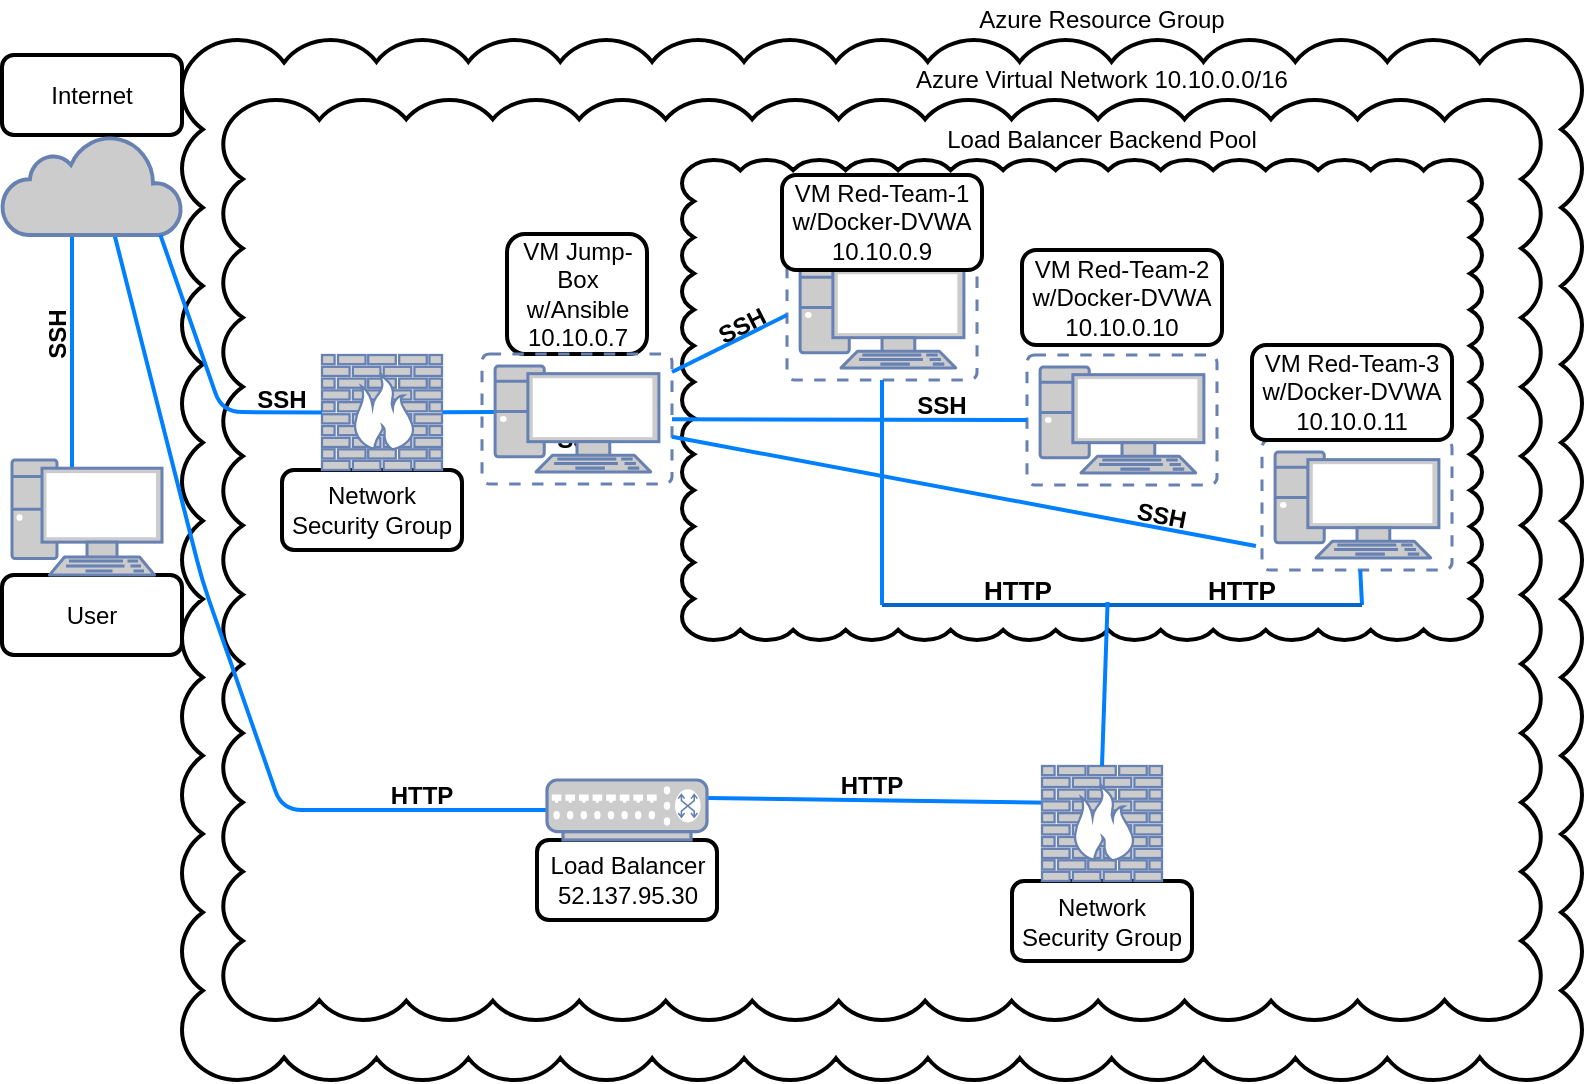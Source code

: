 <mxfile version="13.6.9" type="google"><diagram id="mIr9DPWHpk1iibz6zxN8" name="Page-1"><mxGraphModel dx="868" dy="401" grid="1" gridSize="10" guides="1" tooltips="1" connect="1" arrows="1" fold="1" page="1" pageScale="1" pageWidth="850" pageHeight="1100" math="0" shadow="0"><root><mxCell id="0"/><mxCell id="1" parent="0"/><mxCell id="O-5BoLUDxGOUqFlFTs9v-54" value="" style="whiteSpace=wrap;html=1;shape=mxgraph.basic.cloud_rect;strokeWidth=2;" vertex="1" parent="1"><mxGeometry x="100" y="40" width="700" height="520" as="geometry"/></mxCell><mxCell id="O-5BoLUDxGOUqFlFTs9v-26" value="" style="whiteSpace=wrap;html=1;shape=mxgraph.basic.cloud_rect;strokeWidth=2;" vertex="1" parent="1"><mxGeometry x="120.63" y="70" width="658.75" height="460" as="geometry"/></mxCell><mxCell id="O-5BoLUDxGOUqFlFTs9v-31" value="" style="whiteSpace=wrap;html=1;shape=mxgraph.basic.cloud_rect;strokeWidth=2;" vertex="1" parent="1"><mxGeometry x="350" y="100" width="400" height="240" as="geometry"/></mxCell><mxCell id="O-5BoLUDxGOUqFlFTs9v-34" value="VM Red-Team-2 w/Docker-DVWA 10.10.0.10" style="rounded=1;whiteSpace=wrap;html=1;strokeWidth=2;" vertex="1" parent="1"><mxGeometry x="520" y="145" width="100" height="47.5" as="geometry"/></mxCell><mxCell id="O-5BoLUDxGOUqFlFTs9v-35" value="Network Security Group" style="rounded=1;whiteSpace=wrap;html=1;strokeWidth=2;" vertex="1" parent="1"><mxGeometry x="150" y="255" width="90" height="40" as="geometry"/></mxCell><mxCell id="O-5BoLUDxGOUqFlFTs9v-36" value="VM Jump-Box w/Ansible 10.10.0.7" style="rounded=1;html=1;strokeWidth=2;whiteSpace=wrap;" vertex="1" parent="1"><mxGeometry x="262.5" y="137" width="70" height="60" as="geometry"/></mxCell><mxCell id="O-5BoLUDxGOUqFlFTs9v-39" value="Internet" style="rounded=1;whiteSpace=wrap;html=1;strokeWidth=2;" vertex="1" parent="1"><mxGeometry x="10" y="47.5" width="90" height="40" as="geometry"/></mxCell><mxCell id="O-5BoLUDxGOUqFlFTs9v-40" value="User" style="rounded=1;whiteSpace=wrap;html=1;strokeWidth=2;" vertex="1" parent="1"><mxGeometry x="10" y="307.5" width="90" height="40" as="geometry"/></mxCell><mxCell id="O-5BoLUDxGOUqFlFTs9v-41" value="" style="endArrow=none;html=1;entryX=0.5;entryY=1;entryDx=0;entryDy=0;entryPerimeter=0;strokeColor=#007FFF;strokeWidth=2;" edge="1" parent="1"><mxGeometry width="50" height="50" relative="1" as="geometry"><mxPoint x="45" y="260" as="sourcePoint"/><mxPoint x="45" y="132.5" as="targetPoint"/></mxGeometry></mxCell><mxCell id="O-5BoLUDxGOUqFlFTs9v-43" value="" style="endArrow=none;html=1;strokeColor=#007FFF;strokeWidth=2;entryX=0.074;entryY=0.446;entryDx=0;entryDy=0;entryPerimeter=0;" edge="1" parent="1" source="O-5BoLUDxGOUqFlFTs9v-81" target="O-5BoLUDxGOUqFlFTs9v-82"><mxGeometry width="50" height="50" relative="1" as="geometry"><mxPoint x="230" y="185" as="sourcePoint"/><mxPoint x="330.5" y="187.1" as="targetPoint"/><Array as="points"/></mxGeometry></mxCell><mxCell id="O-5BoLUDxGOUqFlFTs9v-45" value="Load Balancer 52.137.95.30" style="rounded=1;whiteSpace=wrap;html=1;strokeWidth=2;" vertex="1" parent="1"><mxGeometry x="277.5" y="440" width="90" height="40" as="geometry"/></mxCell><mxCell id="O-5BoLUDxGOUqFlFTs9v-46" value="Network Security Group" style="rounded=1;whiteSpace=wrap;html=1;strokeWidth=2;" vertex="1" parent="1"><mxGeometry x="515" y="460.5" width="90" height="40" as="geometry"/></mxCell><mxCell id="O-5BoLUDxGOUqFlFTs9v-50" value="" style="endArrow=none;html=1;strokeColor=#007FFF;entryX=0.9;entryY=1;entryDx=0;entryDy=0;entryPerimeter=0;exitX=0;exitY=0.5;exitDx=0;exitDy=0;strokeWidth=2;exitPerimeter=0;" edge="1" parent="1" source="O-5BoLUDxGOUqFlFTs9v-84"><mxGeometry width="50" height="50" relative="1" as="geometry"><mxPoint x="302.5" y="325" as="sourcePoint"/><mxPoint x="65" y="132.5" as="targetPoint"/><Array as="points"><mxPoint x="150" y="425"/><mxPoint x="110" y="310"/></Array></mxGeometry></mxCell><mxCell id="O-5BoLUDxGOUqFlFTs9v-51" value="" style="endArrow=none;html=1;strokeColor=#007FFF;strokeWidth=2;entryX=0.2;entryY=0.322;entryDx=0;entryDy=0;entryPerimeter=0;exitX=1;exitY=0.3;exitDx=0;exitDy=0;exitPerimeter=0;" edge="1" parent="1" source="O-5BoLUDxGOUqFlFTs9v-84" target="O-5BoLUDxGOUqFlFTs9v-85"><mxGeometry width="50" height="50" relative="1" as="geometry"><mxPoint x="347.75" y="325" as="sourcePoint"/><mxPoint x="486" y="323" as="targetPoint"/></mxGeometry></mxCell><mxCell id="O-5BoLUDxGOUqFlFTs9v-62" value="Azure Resource Group" style="text;html=1;strokeColor=none;fillColor=none;align=center;verticalAlign=middle;whiteSpace=wrap;rounded=0;" vertex="1" parent="1"><mxGeometry x="485" y="20" width="150" height="20" as="geometry"/></mxCell><mxCell id="O-5BoLUDxGOUqFlFTs9v-63" value="Azure Virtual Network 10.10.0.0/16" style="text;html=1;strokeColor=none;fillColor=none;align=center;verticalAlign=middle;whiteSpace=wrap;rounded=0;" vertex="1" parent="1"><mxGeometry x="450" y="50" width="220" height="20" as="geometry"/></mxCell><mxCell id="O-5BoLUDxGOUqFlFTs9v-67" value="Load Balancer Backend Pool" style="text;html=1;strokeColor=none;fillColor=none;align=center;verticalAlign=middle;whiteSpace=wrap;rounded=0;" vertex="1" parent="1"><mxGeometry x="470" y="80" width="180" height="20" as="geometry"/></mxCell><mxCell id="O-5BoLUDxGOUqFlFTs9v-70" value="&lt;b&gt;SSH&lt;/b&gt;" style="text;html=1;strokeColor=none;fillColor=none;align=center;verticalAlign=middle;whiteSpace=wrap;rounded=0;rotation=270;" vertex="1" parent="1"><mxGeometry x="18" y="177" width="40" height="20" as="geometry"/></mxCell><mxCell id="O-5BoLUDxGOUqFlFTs9v-72" value="&lt;b style=&quot;font-size: 13px;&quot;&gt;HTTP&lt;/b&gt;" style="text;html=1;strokeColor=none;fillColor=none;align=center;verticalAlign=middle;whiteSpace=wrap;rounded=0;rotation=0;fontSize=13;" vertex="1" parent="1"><mxGeometry x="497.5" y="305" width="40" height="20" as="geometry"/></mxCell><mxCell id="O-5BoLUDxGOUqFlFTs9v-73" value="&lt;b&gt;SSH&lt;/b&gt;" style="text;html=1;strokeColor=none;fillColor=none;align=center;verticalAlign=middle;whiteSpace=wrap;rounded=0;" vertex="1" parent="1"><mxGeometry x="130" y="210" width="40" height="20" as="geometry"/></mxCell><mxCell id="O-5BoLUDxGOUqFlFTs9v-74" value="&lt;b&gt;SSH&lt;/b&gt;" style="text;html=1;strokeColor=none;fillColor=none;align=center;verticalAlign=middle;whiteSpace=wrap;rounded=0;" vertex="1" parent="1"><mxGeometry x="280" y="230" width="40" height="20" as="geometry"/></mxCell><mxCell id="O-5BoLUDxGOUqFlFTs9v-76" value="&lt;b&gt;HTTP&lt;/b&gt;" style="text;html=1;strokeColor=none;fillColor=none;align=center;verticalAlign=middle;whiteSpace=wrap;rounded=0;rotation=0;" vertex="1" parent="1"><mxGeometry x="200" y="408" width="40" height="20" as="geometry"/></mxCell><mxCell id="O-5BoLUDxGOUqFlFTs9v-79" value="" style="fontColor=#0066CC;verticalAlign=top;verticalLabelPosition=bottom;labelPosition=center;align=center;html=1;outlineConnect=0;fillColor=#CCCCCC;strokeColor=#6881B3;gradientColor=none;gradientDirection=north;strokeWidth=2;shape=mxgraph.networks.pc;" vertex="1" parent="1"><mxGeometry x="15" y="250" width="75" height="57.5" as="geometry"/></mxCell><mxCell id="O-5BoLUDxGOUqFlFTs9v-80" value="" style="html=1;outlineConnect=0;fillColor=#CCCCCC;strokeColor=#6881B3;gradientColor=none;gradientDirection=north;strokeWidth=2;shape=mxgraph.networks.cloud;fontColor=#ffffff;" vertex="1" parent="1"><mxGeometry x="10" y="87.5" width="90" height="50" as="geometry"/></mxCell><mxCell id="O-5BoLUDxGOUqFlFTs9v-82" value="" style="fontColor=#0066CC;verticalAlign=top;verticalLabelPosition=bottom;labelPosition=center;align=center;html=1;outlineConnect=0;fillColor=#CCCCCC;strokeColor=#6881B3;gradientColor=none;gradientDirection=north;strokeWidth=2;shape=mxgraph.networks.virtual_pc;" vertex="1" parent="1"><mxGeometry x="250" y="197" width="95" height="65" as="geometry"/></mxCell><mxCell id="O-5BoLUDxGOUqFlFTs9v-84" value="" style="fontColor=#0066CC;verticalAlign=top;verticalLabelPosition=bottom;labelPosition=center;align=center;html=1;outlineConnect=0;fillColor=#CCCCCC;strokeColor=#6881B3;gradientColor=none;gradientDirection=north;strokeWidth=2;shape=mxgraph.networks.switch;" vertex="1" parent="1"><mxGeometry x="282.5" y="410" width="80" height="30" as="geometry"/></mxCell><mxCell id="O-5BoLUDxGOUqFlFTs9v-85" value="" style="fontColor=#0066CC;verticalAlign=top;verticalLabelPosition=bottom;labelPosition=center;align=center;html=1;outlineConnect=0;fillColor=#CCCCCC;strokeColor=#6881B3;gradientColor=none;gradientDirection=north;strokeWidth=2;shape=mxgraph.networks.firewall;" vertex="1" parent="1"><mxGeometry x="530" y="403" width="60" height="57.5" as="geometry"/></mxCell><mxCell id="O-5BoLUDxGOUqFlFTs9v-92" value="" style="fontColor=#0066CC;verticalAlign=top;verticalLabelPosition=bottom;labelPosition=center;align=center;html=1;outlineConnect=0;fillColor=#CCCCCC;strokeColor=#6881B3;gradientColor=none;gradientDirection=north;strokeWidth=2;shape=mxgraph.networks.virtual_pc;" vertex="1" parent="1"><mxGeometry x="522.5" y="197.5" width="95" height="65" as="geometry"/></mxCell><mxCell id="O-5BoLUDxGOUqFlFTs9v-93" value="" style="fontColor=#0066CC;verticalAlign=top;verticalLabelPosition=bottom;labelPosition=center;align=center;html=1;outlineConnect=0;fillColor=#CCCCCC;strokeColor=#6881B3;gradientColor=none;gradientDirection=north;strokeWidth=2;shape=mxgraph.networks.virtual_pc;" vertex="1" parent="1"><mxGeometry x="640" y="240" width="95" height="65" as="geometry"/></mxCell><mxCell id="O-5BoLUDxGOUqFlFTs9v-83" value="" style="fontColor=#0066CC;verticalAlign=top;verticalLabelPosition=bottom;labelPosition=center;align=center;html=1;outlineConnect=0;fillColor=#CCCCCC;strokeColor=#6881B3;gradientColor=none;gradientDirection=north;strokeWidth=2;shape=mxgraph.networks.virtual_pc;" vertex="1" parent="1"><mxGeometry x="402.51" y="145" width="95" height="65" as="geometry"/></mxCell><mxCell id="O-5BoLUDxGOUqFlFTs9v-94" value="" style="endArrow=none;html=1;strokeColor=#007FFF;strokeWidth=2;entryX=0;entryY=0.5;entryDx=0;entryDy=0;entryPerimeter=0;" edge="1" parent="1" source="O-5BoLUDxGOUqFlFTs9v-82" target="O-5BoLUDxGOUqFlFTs9v-83"><mxGeometry width="50" height="50" relative="1" as="geometry"><mxPoint x="379.5" y="187.95" as="sourcePoint"/><mxPoint x="481" y="188" as="targetPoint"/></mxGeometry></mxCell><mxCell id="O-5BoLUDxGOUqFlFTs9v-81" value="" style="fontColor=#0066CC;verticalAlign=top;verticalLabelPosition=bottom;labelPosition=center;align=center;html=1;outlineConnect=0;fillColor=#CCCCCC;strokeColor=#6881B3;gradientColor=none;gradientDirection=north;strokeWidth=2;shape=mxgraph.networks.firewall;" vertex="1" parent="1"><mxGeometry x="170" y="197.5" width="60" height="57.5" as="geometry"/></mxCell><mxCell id="O-5BoLUDxGOUqFlFTs9v-98" value="" style="endArrow=none;html=1;strokeColor=#007FFF;strokeWidth=2;exitX=0.88;exitY=1;exitDx=0;exitDy=0;exitPerimeter=0;entryX=0;entryY=0.5;entryDx=0;entryDy=0;entryPerimeter=0;" edge="1" parent="1" source="O-5BoLUDxGOUqFlFTs9v-80" target="O-5BoLUDxGOUqFlFTs9v-81"><mxGeometry width="50" height="50" relative="1" as="geometry"><mxPoint x="350" y="280" as="sourcePoint"/><mxPoint x="400" y="230" as="targetPoint"/><Array as="points"><mxPoint x="120" y="226"/></Array></mxGeometry></mxCell><mxCell id="O-5BoLUDxGOUqFlFTs9v-100" value="" style="endArrow=none;html=1;strokeColor=#007FFF;strokeWidth=2;entryX=0.5;entryY=1;entryDx=0;entryDy=0;entryPerimeter=0;exitX=0;exitY=0.5;exitDx=0;exitDy=0;exitPerimeter=0;" edge="1" parent="1" source="O-5BoLUDxGOUqFlFTs9v-106" target="O-5BoLUDxGOUqFlFTs9v-83"><mxGeometry width="50" height="50" relative="1" as="geometry"><mxPoint x="350" y="280" as="sourcePoint"/><mxPoint x="400" y="230" as="targetPoint"/></mxGeometry></mxCell><mxCell id="O-5BoLUDxGOUqFlFTs9v-101" value="" style="endArrow=none;html=1;strokeColor=#007FFF;strokeWidth=2;exitX=1;exitY=0.5;exitDx=0;exitDy=0;exitPerimeter=0;" edge="1" parent="1" source="O-5BoLUDxGOUqFlFTs9v-106" target="O-5BoLUDxGOUqFlFTs9v-93"><mxGeometry width="50" height="50" relative="1" as="geometry"><mxPoint x="683" y="320" as="sourcePoint"/><mxPoint x="683" y="298" as="targetPoint"/></mxGeometry></mxCell><mxCell id="O-5BoLUDxGOUqFlFTs9v-106" value="" style="line;strokeWidth=2;html=1;strokeColor=#0066CC;" vertex="1" parent="1"><mxGeometry x="450" y="317.5" width="240" height="10" as="geometry"/></mxCell><mxCell id="O-5BoLUDxGOUqFlFTs9v-110" value="" style="endArrow=none;html=1;strokeColor=#007FFF;strokeWidth=2;exitX=0.5;exitY=0;exitDx=0;exitDy=0;exitPerimeter=0;entryX=0.47;entryY=0.35;entryDx=0;entryDy=0;entryPerimeter=0;" edge="1" parent="1" source="O-5BoLUDxGOUqFlFTs9v-85" target="O-5BoLUDxGOUqFlFTs9v-106"><mxGeometry width="50" height="50" relative="1" as="geometry"><mxPoint x="350" y="290" as="sourcePoint"/><mxPoint x="400" y="240" as="targetPoint"/></mxGeometry></mxCell><mxCell id="O-5BoLUDxGOUqFlFTs9v-111" value="VM Red-Team-1 w/Docker-DVWA 10.10.0.9" style="rounded=1;whiteSpace=wrap;html=1;strokeWidth=2;" vertex="1" parent="1"><mxGeometry x="400" y="107.5" width="100" height="47.5" as="geometry"/></mxCell><mxCell id="O-5BoLUDxGOUqFlFTs9v-112" value="VM Red-Team-3 w/Docker-DVWA 10.10.0.11" style="rounded=1;whiteSpace=wrap;html=1;strokeWidth=2;" vertex="1" parent="1"><mxGeometry x="635" y="192.5" width="100" height="47.5" as="geometry"/></mxCell><mxCell id="O-5BoLUDxGOUqFlFTs9v-114" value="&lt;b style=&quot;font-size: 13px;&quot;&gt;HTTP&lt;/b&gt;" style="text;html=1;strokeColor=none;fillColor=none;align=center;verticalAlign=middle;whiteSpace=wrap;rounded=0;rotation=0;fontSize=13;" vertex="1" parent="1"><mxGeometry x="610" y="305" width="40" height="20" as="geometry"/></mxCell><mxCell id="O-5BoLUDxGOUqFlFTs9v-115" value="" style="endArrow=none;html=1;strokeColor=#007FFF;strokeWidth=2;fontSize=13;entryX=0;entryY=0.5;entryDx=0;entryDy=0;entryPerimeter=0;" edge="1" parent="1" source="O-5BoLUDxGOUqFlFTs9v-82" target="O-5BoLUDxGOUqFlFTs9v-92"><mxGeometry width="50" height="50" relative="1" as="geometry"><mxPoint x="350" y="290" as="sourcePoint"/><mxPoint x="400" y="240" as="targetPoint"/></mxGeometry></mxCell><mxCell id="O-5BoLUDxGOUqFlFTs9v-116" value="" style="endArrow=none;html=1;strokeColor=#007FFF;strokeWidth=2;fontSize=13;entryX=-0.032;entryY=0.815;entryDx=0;entryDy=0;entryPerimeter=0;" edge="1" parent="1" source="O-5BoLUDxGOUqFlFTs9v-82" target="O-5BoLUDxGOUqFlFTs9v-93"><mxGeometry width="50" height="50" relative="1" as="geometry"><mxPoint x="350" y="290" as="sourcePoint"/><mxPoint x="400" y="240" as="targetPoint"/></mxGeometry></mxCell><mxCell id="O-5BoLUDxGOUqFlFTs9v-117" value="&lt;b&gt;SSH&lt;/b&gt;" style="text;html=1;strokeColor=none;fillColor=none;align=center;verticalAlign=middle;whiteSpace=wrap;rounded=0;" vertex="1" parent="1"><mxGeometry x="460" y="213" width="40" height="20" as="geometry"/></mxCell><mxCell id="O-5BoLUDxGOUqFlFTs9v-118" value="&lt;b&gt;SSH&lt;/b&gt;" style="text;html=1;strokeColor=none;fillColor=none;align=center;verticalAlign=middle;whiteSpace=wrap;rounded=0;rotation=11;" vertex="1" parent="1"><mxGeometry x="570" y="267.5" width="40" height="20" as="geometry"/></mxCell><mxCell id="O-5BoLUDxGOUqFlFTs9v-119" value="&lt;b&gt;SSH&lt;/b&gt;" style="text;html=1;strokeColor=none;fillColor=none;align=center;verticalAlign=middle;whiteSpace=wrap;rounded=0;rotation=333;" vertex="1" parent="1"><mxGeometry x="360" y="172.5" width="40" height="20" as="geometry"/></mxCell><mxCell id="O-5BoLUDxGOUqFlFTs9v-120" value="&lt;b&gt;HTTP&lt;/b&gt;" style="text;html=1;strokeColor=none;fillColor=none;align=center;verticalAlign=middle;whiteSpace=wrap;rounded=0;rotation=0;" vertex="1" parent="1"><mxGeometry x="425" y="403" width="40" height="20" as="geometry"/></mxCell></root></mxGraphModel></diagram></mxfile>